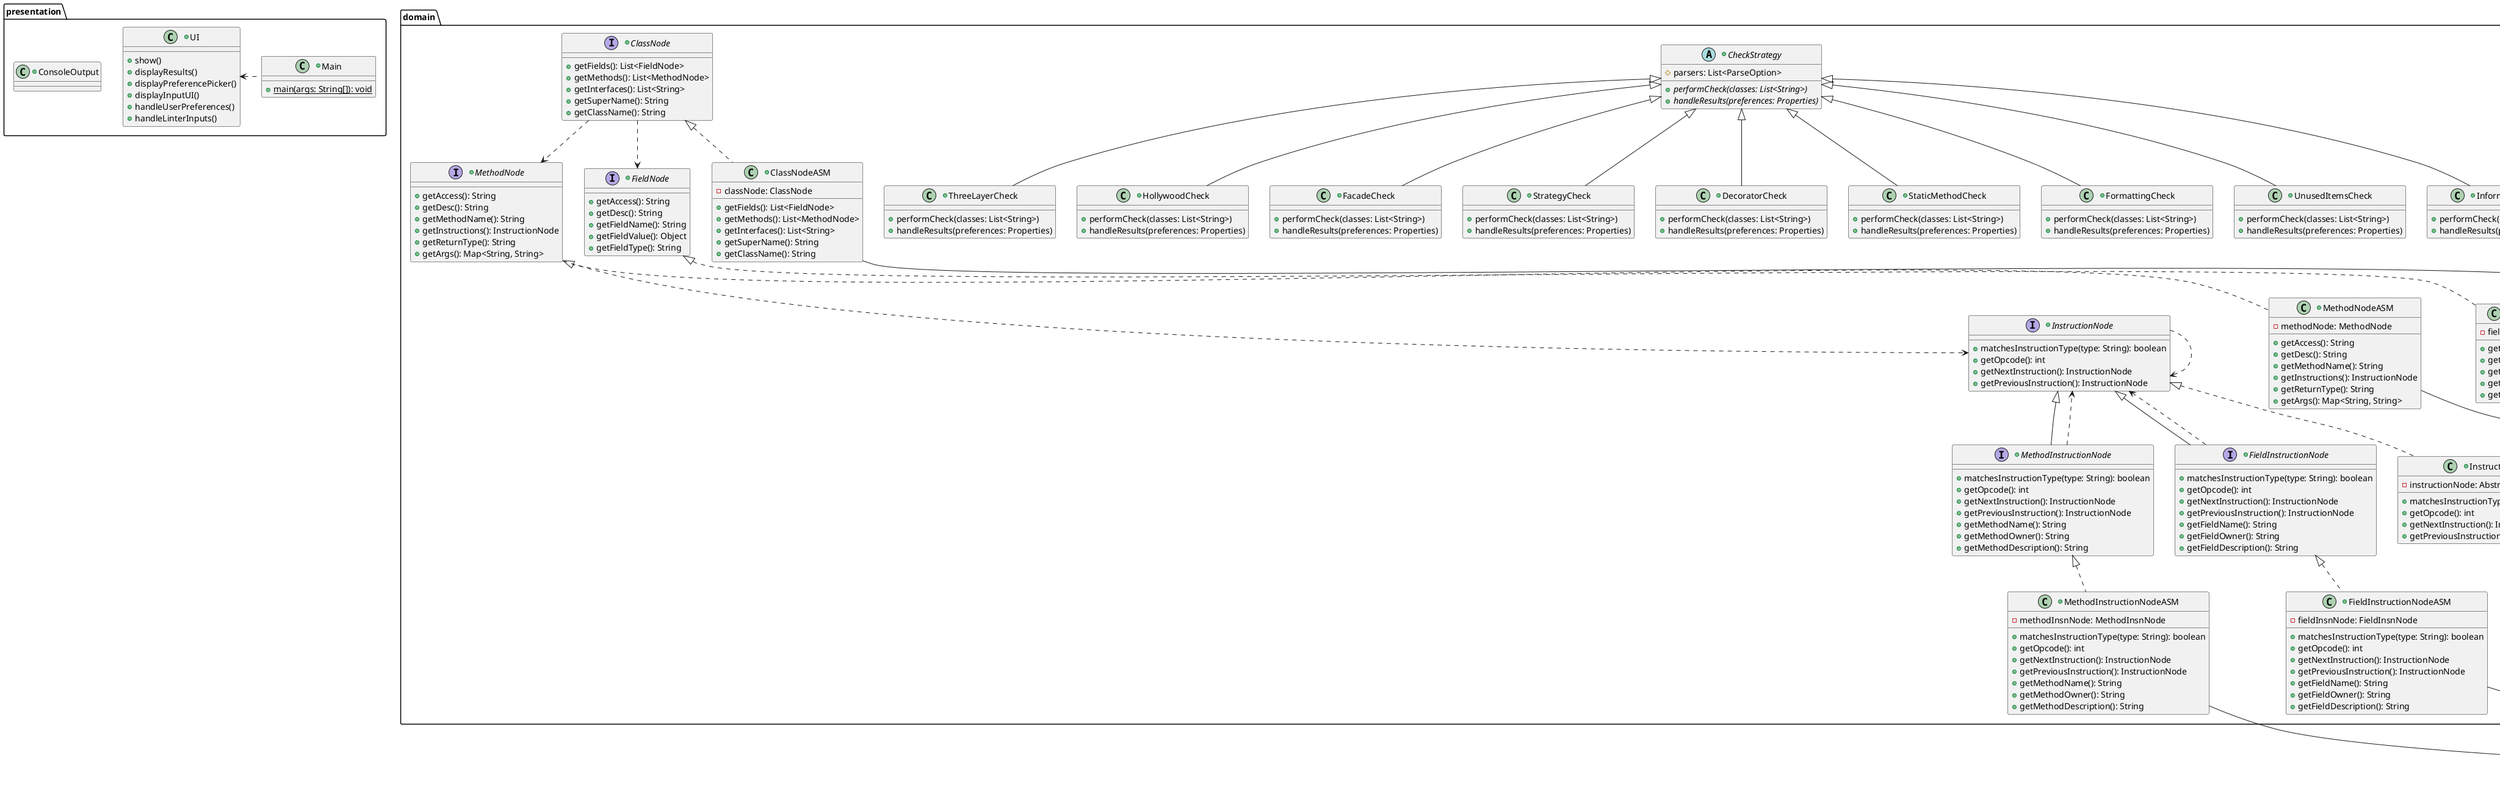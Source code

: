 @startuml
package presentation {
    +class Main {
        +{static} main(args: String[]): void
    }
    +class UI {
        +show()
        +displayResults()
        +displayPreferencePicker()
        +displayInputUI()
        +handleUserPreferences()
        +handleLinterInputs()
    }
    +class ConsoleOutput {

    }
    Main .l.> UI
}
package domain {
    +interface ClassNode {
        +getFields(): List<FieldNode>
        +getMethods(): List<MethodNode>
        +getInterfaces(): List<String>
        +getSuperName(): String
        +getClassName(): String
    }
    +interface FieldNode {
        +getAccess(): String
        +getDesc(): String
        +getFieldName(): String
        +getFieldValue(): Object
        +getFieldType(): String
    }
    +interface MethodNode {
        +getAccess(): String
        +getDesc(): String
        +getMethodName(): String
        +getInstructions(): InstructionNode
        +getReturnType(): String
        +getArgs(): Map<String, String>
    }
    +interface InstructionNode {
        +matchesInstructionType(type: String): boolean
        +getOpcode(): int
        +getNextInstruction(): InstructionNode
        +getPreviousInstruction(): InstructionNode
    }
    +interface MethodInstructionNode {
        +matchesInstructionType(type: String): boolean
        +getOpcode(): int
        +getNextInstruction(): InstructionNode
        +getPreviousInstruction(): InstructionNode
        +getMethodName(): String
        +getMethodOwner(): String
        +getMethodDescription(): String
    }
    +interface FieldInstructionNode {
        +matchesInstructionType(type: String): boolean
        +getOpcode(): int
        +getNextInstruction(): InstructionNode
        +getPreviousInstruction(): InstructionNode
        +getFieldName(): String
        +getFieldOwner(): String
        +getFieldDescription(): String
    }

    MethodInstructionNode -u-|> InstructionNode
    FieldInstructionNode -u-|> InstructionNode
    ClassNode .d.> FieldNode
    ClassNode .d.> MethodNode
    MethodInstructionNode .d.> InstructionNode
    InstructionNode ..> InstructionNode
    MethodNode .d.> InstructionNode
    FieldInstructionNode .u.> InstructionNode

    +class ClassNodeASM {
        -classNode: ClassNode
        +getFields(): List<FieldNode>
        +getMethods(): List<MethodNode>
        +getInterfaces(): List<String>
        +getSuperName(): String
        +getClassName(): String
    }
    +class MethodNodeASM {
        -methodNode: MethodNode
        +getAccess(): String
        +getDesc(): String
        +getMethodName(): String
        +getInstructions(): InstructionNode
        +getReturnType(): String
        +getArgs(): Map<String, String>
    }
    +class FieldNodeASM {
        -fieldNode: FieldNode
        +getAccess(): String
        +getDesc(): String
        +getFieldName(): String
        +getFieldValue(): Object
        +getFieldType(): String
    }
    +class InstructionNodeASM {
        -instructionNode: AbstractInsnNode
        +matchesInstructionType(type: String): boolean
        +getOpcode(): int
        +getNextInstruction(): InstructionNode
        +getPreviousInstruction(): InstructionNode
    }
    +class MethodInstructionNodeASM {
        -methodInsnNode: MethodInsnNode
        +matchesInstructionType(type: String): boolean
        +getOpcode(): int
        +getNextInstruction(): InstructionNode
        +getPreviousInstruction(): InstructionNode
        +getMethodName(): String
        +getMethodOwner(): String
        +getMethodDescription(): String
    }
    +class FieldInstructionNodeASM {
        -fieldInsnNode: FieldInsnNode
        +matchesInstructionType(type: String): boolean
        +getOpcode(): int
        +getNextInstruction(): InstructionNode
        +getPreviousInstruction(): InstructionNode
        +getFieldName(): String
        +getFieldOwner(): String
        +getFieldDescription(): String
    }

    ClassNodeASM .u.|> ClassNode
    MethodNodeASM .u.|> MethodNode
    FieldNodeASM .u.|> FieldNode
    InstructionNodeASM .u.|> InstructionNode
    MethodInstructionNodeASM .u.|> MethodInstructionNode
    FieldInstructionNodeASM .u.|> FieldInstructionNode


   
    +abstract class CheckStrategy {
        #parsers: List<ParseOption>
        +{abstract} performCheck(classes: List<String>)
        +{abstract} handleResults(preferences: Properties)
    }
    +class StaticMethodCheck {
        +performCheck(classes: List<String>)
        +handleResults(preferences: Properties)
    }
    +class FormattingCheck {
        +performCheck(classes: List<String>)
        +handleResults(preferences: Properties)
    }
    +class UnusedItemsCheck {
        +performCheck(classes: List<String>)
        +handleResults(preferences: Properties)
    }
    +class InformationHidingCheck {
        +performCheck(classes: List<String>)
        +handleResults(preferences: Properties)
    }
    +class ThreeLayerCheck {
        +performCheck(classes: List<String>)
        +handleResults(preferences: Properties)
    }
    +class HollywoodCheck {
        +performCheck(classes: List<String>)
        +handleResults(preferences: Properties)
    }
    +class FacadeCheck {
        +performCheck(classes: List<String>)
        +handleResults(preferences: Properties)
    }
    +class StrategyCheck {
        +performCheck(classes: List<String>)
        +handleResults(preferences: Properties)
    }
    +class DecoratorCheck {
        +performCheck(classes: List<String>)
        +handleResults(preferences: Properties)
    }
    InformationHidingCheck -u-|> CheckStrategy
    ThreeLayerCheck -u-|> CheckStrategy
    HollywoodCheck -u-|> CheckStrategy
    UnusedItemsCheck -u-|> CheckStrategy
    FormattingCheck -u-|> CheckStrategy
    StaticMethodCheck -u-|> CheckStrategy
    FacadeCheck -u-|> CheckStrategy
    StrategyCheck -u-|> CheckStrategy
    DecoratorCheck -u-|> CheckStrategy

}
package datasource {
    +interface StandardOutput {
        +write(): void
    }
    +class FileOutput {
        -filepath: String
        -bufferedWriter: BufferedWriter
        +ConsoleOutput(fp: String)
        {method} // interface methods...
    }
    +interface StandardInput {
        +nextLine(): String
        +hasNext(): boolean
        +nextInt(): int
        +next(): String
    }
    +class ConsoleInput {
        -scan: Scanner
        -fileStream: FileInputStream
        +ConsoleInput(fs: FileInputStream)
        {method} // interface methods...
    }
    ConsoleInput .u.|> StandardInput
    FileOutput .u.|> StandardOutput
}

package asm {
    package tree {
        +class asm.tree.ClassNode {

        }
        +class asm.tree.MethodNode {

        }
        +class asm.tree.FieldNode {

        }
        +class asm.tree.AbstractInsnNode {

        }
        +class asm.tree.FieldInsnNode {

        }
        +class asm.tree.MethodInsnNode {

        }
        asm.tree.MethodInsnNode -u-|> asm.tree.AbstractInsnNode
        asm.tree.FieldInsnNode -u-|> asm.tree.AbstractInsnNode
        asm.tree.ClassNode -d-> "*" asm.tree.FieldNode
        asm.tree.ClassNode -d-> "*" asm.tree.MethodNode
        asm.tree.MethodNode -d-> "*" asm.tree.AbstractInsnNode
    }
}

ClassNodeASM --> asm.tree.ClassNode
FieldNodeASM --> asm.tree.FieldNode
MethodNodeASM --> asm.tree.MethodNode
InstructionNodeASM --> asm.tree.AbstractInsnNode
MethodInstructionNodeASM --> asm.tree.MethodInsnNode
FieldInstructionNodeASM --> asm.tree.FieldInsnNode



@enduml